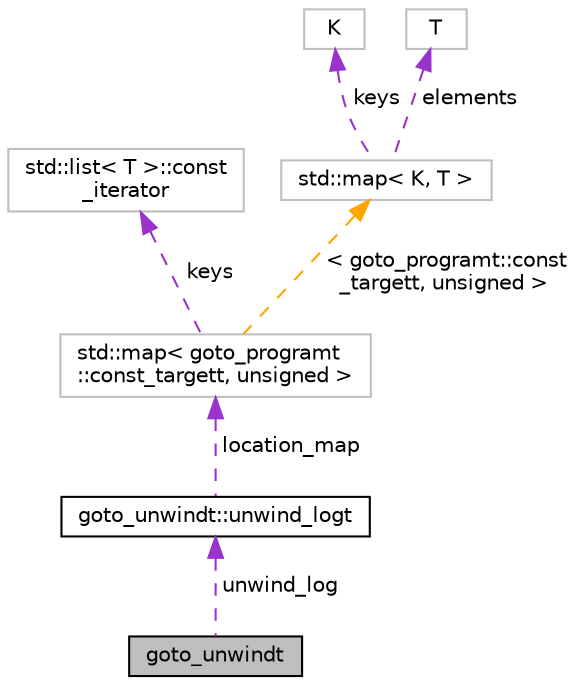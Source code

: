 digraph "goto_unwindt"
{
 // LATEX_PDF_SIZE
  bgcolor="transparent";
  edge [fontname="Helvetica",fontsize="10",labelfontname="Helvetica",labelfontsize="10"];
  node [fontname="Helvetica",fontsize="10",shape=record];
  Node1 [label="goto_unwindt",height=0.2,width=0.4,color="black", fillcolor="grey75", style="filled", fontcolor="black",tooltip=" "];
  Node2 -> Node1 [dir="back",color="darkorchid3",fontsize="10",style="dashed",label=" unwind_log" ,fontname="Helvetica"];
  Node2 [label="goto_unwindt::unwind_logt",height=0.2,width=0.4,color="black",URL="$structgoto__unwindt_1_1unwind__logt.html",tooltip=" "];
  Node3 -> Node2 [dir="back",color="darkorchid3",fontsize="10",style="dashed",label=" location_map" ,fontname="Helvetica"];
  Node3 [label="std::map\< goto_programt\l::const_targett, unsigned \>",height=0.2,width=0.4,color="grey75",tooltip=" "];
  Node4 -> Node3 [dir="back",color="darkorchid3",fontsize="10",style="dashed",label=" keys" ,fontname="Helvetica"];
  Node4 [label="std::list\< T \>::const\l_iterator",height=0.2,width=0.4,color="grey75",tooltip="STL iterator class."];
  Node5 -> Node3 [dir="back",color="orange",fontsize="10",style="dashed",label=" \< goto_programt::const\l_targett, unsigned \>" ,fontname="Helvetica"];
  Node5 [label="std::map\< K, T \>",height=0.2,width=0.4,color="grey75",tooltip="STL class."];
  Node6 -> Node5 [dir="back",color="darkorchid3",fontsize="10",style="dashed",label=" keys" ,fontname="Helvetica"];
  Node6 [label="K",height=0.2,width=0.4,color="grey75",tooltip=" "];
  Node7 -> Node5 [dir="back",color="darkorchid3",fontsize="10",style="dashed",label=" elements" ,fontname="Helvetica"];
  Node7 [label="T",height=0.2,width=0.4,color="grey75",tooltip=" "];
}
